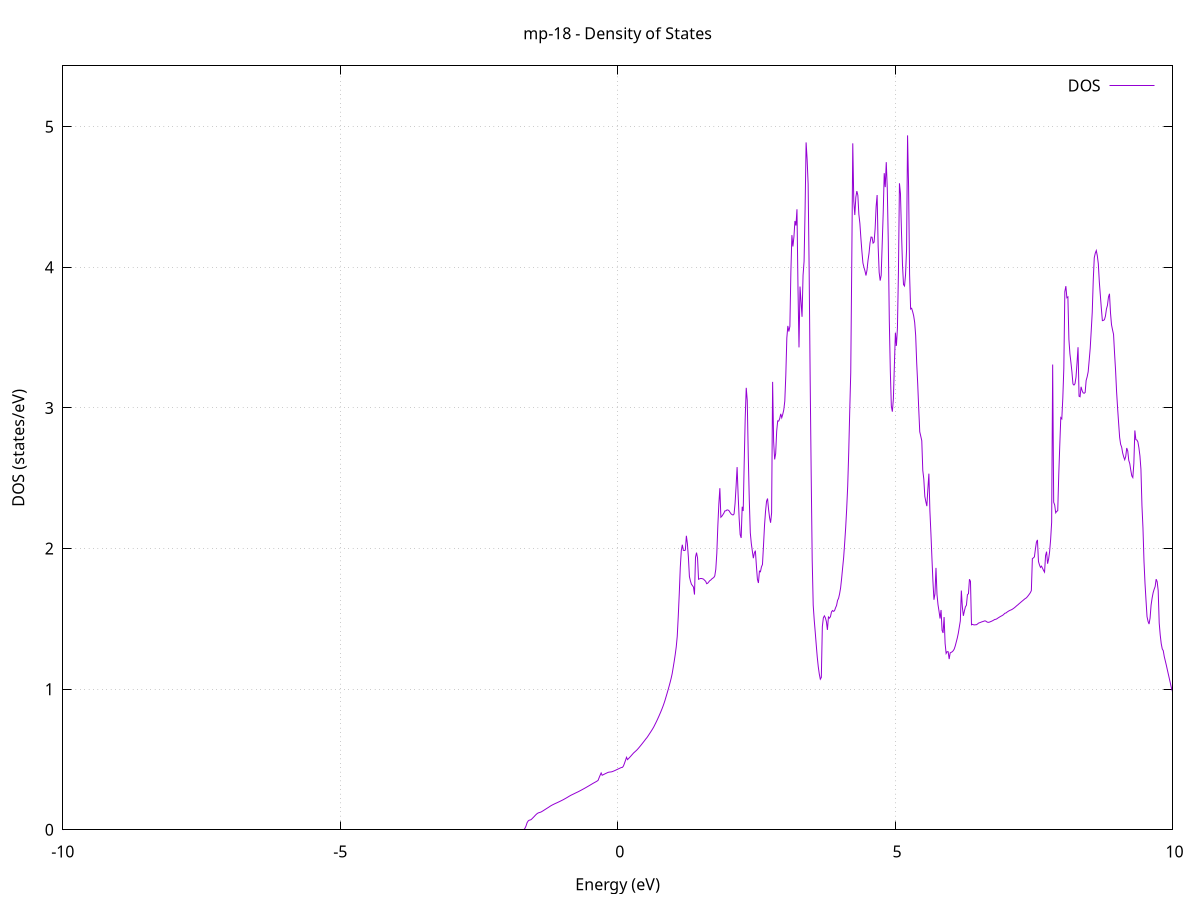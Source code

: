 set title 'mp-18 - Density of States'
set xlabel 'Energy (eV)'
set ylabel 'DOS (states/eV)'
set grid
set xrange [-10:10]
set yrange [0:5.433]
set xzeroaxis lt -1
set terminal png size 800,600
set output 'mp-18_dos_gnuplot.png'
plot '-' using 1:2 with lines title 'DOS'
-21.400600 0.000000
-21.382300 0.000000
-21.364000 0.000000
-21.345700 0.000000
-21.327400 0.000000
-21.309100 0.000000
-21.290800 0.000000
-21.272600 0.000000
-21.254300 0.000000
-21.236000 0.000000
-21.217700 0.000000
-21.199400 0.000000
-21.181100 0.000000
-21.162800 0.000000
-21.144600 0.000000
-21.126300 0.000000
-21.108000 0.000000
-21.089700 0.000000
-21.071400 0.000000
-21.053100 0.000000
-21.034800 0.000000
-21.016500 0.000000
-20.998300 0.000000
-20.980000 0.000000
-20.961700 0.000000
-20.943400 0.000000
-20.925100 0.000000
-20.906800 0.000000
-20.888500 0.000000
-20.870200 0.000000
-20.852000 0.000000
-20.833700 0.000000
-20.815400 0.000000
-20.797100 0.000000
-20.778800 0.000000
-20.760500 0.000000
-20.742200 0.000000
-20.724000 0.000000
-20.705700 0.000000
-20.687400 0.000000
-20.669100 0.000000
-20.650800 0.000000
-20.632500 0.000000
-20.614200 0.000000
-20.595900 0.000000
-20.577700 0.000000
-20.559400 0.000000
-20.541100 0.000000
-20.522800 0.000000
-20.504500 0.000000
-20.486200 0.000000
-20.467900 0.000000
-20.449600 0.000000
-20.431400 0.000000
-20.413100 0.000000
-20.394800 0.000000
-20.376500 0.000000
-20.358200 0.000000
-20.339900 0.000000
-20.321600 0.000000
-20.303400 0.000000
-20.285100 0.000000
-20.266800 0.000000
-20.248500 0.000000
-20.230200 0.000000
-20.211900 0.000000
-20.193600 0.000000
-20.175300 0.000000
-20.157100 0.000000
-20.138800 0.000000
-20.120500 0.000000
-20.102200 0.000000
-20.083900 0.000000
-20.065600 0.000000
-20.047300 0.000000
-20.029000 0.000000
-20.010800 0.000000
-19.992500 0.000000
-19.974200 0.000000
-19.955900 0.000000
-19.937600 0.000000
-19.919300 0.000000
-19.901000 0.000000
-19.882700 0.000000
-19.864500 0.000000
-19.846200 0.000000
-19.827900 0.000000
-19.809600 0.000000
-19.791300 0.000000
-19.773000 0.000000
-19.754700 0.000000
-19.736500 0.013600
-19.718200 0.668800
-19.699900 0.969500
-19.681600 1.347100
-19.663300 5.884600
-19.645000 9.256400
-19.626700 12.513700
-19.608400 17.926100
-19.590200 26.339700
-19.571900 22.836500
-19.553600 16.745500
-19.535300 14.805300
-19.517000 10.450200
-19.498700 9.012500
-19.480400 10.421300
-19.462100 15.403300
-19.443900 8.869200
-19.425600 8.368600
-19.407300 11.361000
-19.389000 14.748500
-19.370700 12.034300
-19.352400 11.721800
-19.334100 13.117800
-19.315900 14.738500
-19.297600 17.560700
-19.279300 21.876300
-19.261000 20.972300
-19.242700 22.086800
-19.224400 22.416400
-19.206100 22.936100
-19.187800 22.857200
-19.169600 27.953900
-19.151300 31.736900
-19.133000 31.813800
-19.114700 38.283200
-19.096400 37.933100
-19.078100 23.955500
-19.059800 16.978800
-19.041500 12.010200
-19.023300 6.216600
-19.005000 2.764500
-18.986700 1.645500
-18.968400 0.000000
-18.950100 0.000000
-18.931800 0.000000
-18.913500 0.000000
-18.895300 0.000000
-18.877000 0.000000
-18.858700 0.000000
-18.840400 0.000000
-18.822100 0.000000
-18.803800 0.000000
-18.785500 0.000000
-18.767200 0.000000
-18.749000 0.000000
-18.730700 0.000000
-18.712400 0.000000
-18.694100 0.000000
-18.675800 0.000000
-18.657500 0.000000
-18.639200 0.000000
-18.620900 0.000000
-18.602700 0.000000
-18.584400 0.000000
-18.566100 0.000000
-18.547800 0.000000
-18.529500 0.000000
-18.511200 0.000000
-18.492900 0.000000
-18.474700 0.000000
-18.456400 0.000000
-18.438100 0.000000
-18.419800 0.000000
-18.401500 0.000000
-18.383200 0.000000
-18.364900 0.000000
-18.346600 0.000000
-18.328400 0.000000
-18.310100 0.000000
-18.291800 0.000000
-18.273500 0.000000
-18.255200 0.000000
-18.236900 0.000000
-18.218600 0.000000
-18.200300 0.000000
-18.182100 0.000000
-18.163800 0.000000
-18.145500 0.000000
-18.127200 0.000000
-18.108900 0.000000
-18.090600 0.000000
-18.072300 0.000000
-18.054100 0.000000
-18.035800 0.000000
-18.017500 0.000000
-17.999200 0.000000
-17.980900 0.000000
-17.962600 0.000000
-17.944300 0.000000
-17.926000 0.000000
-17.907800 0.000000
-17.889500 0.000000
-17.871200 0.000000
-17.852900 0.000000
-17.834600 0.000000
-17.816300 0.000000
-17.798000 0.000000
-17.779700 0.000000
-17.761500 0.000000
-17.743200 0.000000
-17.724900 0.000000
-17.706600 0.000000
-17.688300 0.000000
-17.670000 0.000000
-17.651700 0.000000
-17.633500 0.000000
-17.615200 0.000000
-17.596900 0.000000
-17.578600 0.000000
-17.560300 0.000000
-17.542000 0.000000
-17.523700 0.000000
-17.505400 0.000000
-17.487200 0.000000
-17.468900 0.000000
-17.450600 0.000000
-17.432300 0.000000
-17.414000 0.000000
-17.395700 0.000000
-17.377400 0.000000
-17.359100 0.000000
-17.340900 0.000000
-17.322600 0.000000
-17.304300 0.000000
-17.286000 0.000000
-17.267700 0.000000
-17.249400 0.000000
-17.231100 0.000000
-17.212900 0.000000
-17.194600 0.000000
-17.176300 0.000000
-17.158000 0.000000
-17.139700 0.000000
-17.121400 0.000000
-17.103100 0.000000
-17.084800 0.000000
-17.066600 0.000000
-17.048300 0.000000
-17.030000 0.000000
-17.011700 0.000000
-16.993400 0.000000
-16.975100 0.000000
-16.956800 0.000000
-16.938500 0.000000
-16.920300 0.000000
-16.902000 0.000000
-16.883700 0.000000
-16.865400 0.000000
-16.847100 0.000000
-16.828800 0.000000
-16.810500 0.000000
-16.792300 0.000000
-16.774000 0.000000
-16.755700 0.000000
-16.737400 0.000000
-16.719100 0.000000
-16.700800 0.000000
-16.682500 0.000000
-16.664200 0.000000
-16.646000 0.000000
-16.627700 0.000000
-16.609400 0.000000
-16.591100 0.000000
-16.572800 0.000000
-16.554500 0.000000
-16.536200 0.000000
-16.517900 0.000000
-16.499700 0.000000
-16.481400 0.000000
-16.463100 0.000000
-16.444800 0.000000
-16.426500 0.000000
-16.408200 0.000000
-16.389900 0.000000
-16.371700 0.000000
-16.353400 0.000000
-16.335100 0.000000
-16.316800 0.000000
-16.298500 0.000000
-16.280200 0.000000
-16.261900 0.000000
-16.243600 0.000000
-16.225400 0.000000
-16.207100 0.000000
-16.188800 0.000000
-16.170500 0.000000
-16.152200 0.000000
-16.133900 0.000000
-16.115600 0.000000
-16.097300 0.000000
-16.079100 0.000000
-16.060800 0.000000
-16.042500 0.000000
-16.024200 0.000000
-16.005900 0.000000
-15.987600 0.000000
-15.969300 0.000000
-15.951100 0.000000
-15.932800 0.000000
-15.914500 0.000000
-15.896200 0.000000
-15.877900 0.000000
-15.859600 0.000000
-15.841300 0.000000
-15.823000 0.000000
-15.804800 0.000000
-15.786500 0.000000
-15.768200 0.000000
-15.749900 0.000000
-15.731600 0.000000
-15.713300 0.000000
-15.695000 0.000000
-15.676700 0.000000
-15.658500 0.000000
-15.640200 0.000000
-15.621900 0.000000
-15.603600 0.000000
-15.585300 0.000000
-15.567000 0.000000
-15.548700 0.000000
-15.530500 0.000000
-15.512200 0.000000
-15.493900 0.000000
-15.475600 0.000000
-15.457300 0.000000
-15.439000 0.000000
-15.420700 0.000000
-15.402400 0.000000
-15.384200 0.000000
-15.365900 0.000000
-15.347600 0.000000
-15.329300 0.000000
-15.311000 0.000000
-15.292700 0.000000
-15.274400 0.000000
-15.256100 0.000000
-15.237900 0.000000
-15.219600 0.000000
-15.201300 0.000000
-15.183000 0.000000
-15.164700 0.000000
-15.146400 0.000000
-15.128100 0.000000
-15.109900 0.000000
-15.091600 0.000000
-15.073300 0.000000
-15.055000 0.000000
-15.036700 0.000000
-15.018400 0.000000
-15.000100 0.000000
-14.981800 0.000000
-14.963600 0.000000
-14.945300 0.000000
-14.927000 0.000000
-14.908700 0.000000
-14.890400 0.000000
-14.872100 0.000000
-14.853800 0.000000
-14.835500 0.000000
-14.817300 0.000000
-14.799000 0.000000
-14.780700 0.000000
-14.762400 0.000000
-14.744100 0.000000
-14.725800 0.000000
-14.707500 0.000000
-14.689300 0.000000
-14.671000 0.000000
-14.652700 0.000000
-14.634400 0.000000
-14.616100 0.000000
-14.597800 0.000000
-14.579500 0.000000
-14.561200 0.000000
-14.543000 0.000000
-14.524700 0.000000
-14.506400 0.000000
-14.488100 0.000000
-14.469800 0.000000
-14.451500 0.000000
-14.433200 0.000000
-14.414900 0.000000
-14.396700 0.000000
-14.378400 0.000000
-14.360100 0.000000
-14.341800 0.000000
-14.323500 0.000000
-14.305200 0.000000
-14.286900 0.000000
-14.268700 0.000000
-14.250400 0.000000
-14.232100 0.000000
-14.213800 0.000000
-14.195500 0.000000
-14.177200 0.000000
-14.158900 0.000000
-14.140600 0.000000
-14.122400 0.000000
-14.104100 0.000000
-14.085800 0.000000
-14.067500 0.000000
-14.049200 0.000000
-14.030900 0.000000
-14.012600 0.000000
-13.994300 0.000000
-13.976100 0.000000
-13.957800 0.000000
-13.939500 0.000000
-13.921200 0.000000
-13.902900 0.000000
-13.884600 0.000000
-13.866300 0.000000
-13.848100 0.000000
-13.829800 0.000000
-13.811500 0.000000
-13.793200 0.000000
-13.774900 0.000000
-13.756600 0.000000
-13.738300 0.000000
-13.720000 0.000000
-13.701800 0.000000
-13.683500 0.000000
-13.665200 0.000000
-13.646900 0.000000
-13.628600 0.000000
-13.610300 0.000000
-13.592000 0.000000
-13.573700 0.000000
-13.555500 0.000000
-13.537200 0.000000
-13.518900 0.000000
-13.500600 0.000000
-13.482300 0.000000
-13.464000 0.000000
-13.445700 0.000000
-13.427500 0.000000
-13.409200 0.000000
-13.390900 0.000000
-13.372600 0.000000
-13.354300 0.000000
-13.336000 0.000000
-13.317700 0.000000
-13.299400 0.000000
-13.281200 0.000000
-13.262900 0.000000
-13.244600 0.000000
-13.226300 0.000000
-13.208000 0.000000
-13.189700 0.000000
-13.171400 0.000000
-13.153100 0.000000
-13.134900 0.000000
-13.116600 0.000000
-13.098300 0.000000
-13.080000 0.000000
-13.061700 0.000000
-13.043400 0.000000
-13.025100 0.000000
-13.006900 0.000000
-12.988600 0.000000
-12.970300 0.000000
-12.952000 0.000000
-12.933700 0.000000
-12.915400 0.000000
-12.897100 0.000000
-12.878800 0.000000
-12.860600 0.000000
-12.842300 0.000000
-12.824000 0.000000
-12.805700 0.000000
-12.787400 0.000000
-12.769100 0.000000
-12.750800 0.000000
-12.732500 0.000000
-12.714300 0.000000
-12.696000 0.000000
-12.677700 0.000000
-12.659400 0.000000
-12.641100 0.000000
-12.622800 0.000000
-12.604500 0.000000
-12.586300 0.000000
-12.568000 0.000000
-12.549700 0.000000
-12.531400 0.000000
-12.513100 0.000000
-12.494800 0.000000
-12.476500 0.000000
-12.458200 0.000000
-12.440000 0.000000
-12.421700 0.000000
-12.403400 0.000000
-12.385100 0.000000
-12.366800 0.000000
-12.348500 0.000000
-12.330200 0.000000
-12.311900 0.000000
-12.293700 0.000000
-12.275400 0.000000
-12.257100 0.000000
-12.238800 0.000000
-12.220500 0.000000
-12.202200 0.000000
-12.183900 0.000000
-12.165700 0.000000
-12.147400 0.000000
-12.129100 0.000000
-12.110800 0.000000
-12.092500 0.000000
-12.074200 0.000000
-12.055900 0.000000
-12.037600 0.000000
-12.019400 0.000000
-12.001100 0.000000
-11.982800 0.000000
-11.964500 0.000000
-11.946200 0.000000
-11.927900 0.000000
-11.909600 0.000000
-11.891300 0.000000
-11.873100 0.000000
-11.854800 0.000000
-11.836500 0.000000
-11.818200 0.000000
-11.799900 0.000000
-11.781600 0.000000
-11.763300 0.000000
-11.745100 0.000000
-11.726800 0.000000
-11.708500 0.000000
-11.690200 0.000000
-11.671900 0.000000
-11.653600 0.000000
-11.635300 0.000000
-11.617000 0.000000
-11.598800 0.000000
-11.580500 0.000000
-11.562200 0.000000
-11.543900 0.000000
-11.525600 0.000000
-11.507300 0.000000
-11.489000 0.000000
-11.470700 0.000000
-11.452500 0.000000
-11.434200 0.000000
-11.415900 0.000000
-11.397600 0.000000
-11.379300 0.000000
-11.361000 0.000000
-11.342700 0.000000
-11.324500 0.000000
-11.306200 0.000000
-11.287900 0.000000
-11.269600 0.000000
-11.251300 0.000000
-11.233000 0.000000
-11.214700 0.000000
-11.196400 0.000000
-11.178200 0.000000
-11.159900 0.000000
-11.141600 0.000000
-11.123300 0.000000
-11.105000 0.000000
-11.086700 0.000000
-11.068400 0.000000
-11.050100 0.000000
-11.031900 0.000000
-11.013600 0.000000
-10.995300 0.000000
-10.977000 0.000000
-10.958700 0.000000
-10.940400 0.000000
-10.922100 0.000000
-10.903900 0.000000
-10.885600 0.000000
-10.867300 0.000000
-10.849000 0.000000
-10.830700 0.000000
-10.812400 0.000000
-10.794100 0.000000
-10.775800 0.000000
-10.757600 0.000000
-10.739300 0.000000
-10.721000 0.000000
-10.702700 0.000000
-10.684400 0.000000
-10.666100 0.000000
-10.647800 0.000000
-10.629500 0.000000
-10.611300 0.000000
-10.593000 0.000000
-10.574700 0.000000
-10.556400 0.000000
-10.538100 0.000000
-10.519800 0.000000
-10.501500 0.000000
-10.483300 0.000000
-10.465000 0.000000
-10.446700 0.000000
-10.428400 0.000000
-10.410100 0.000000
-10.391800 0.000000
-10.373500 0.000000
-10.355200 0.000000
-10.337000 0.000000
-10.318700 0.000000
-10.300400 0.000000
-10.282100 0.000000
-10.263800 0.000000
-10.245500 0.000000
-10.227200 0.000000
-10.208900 0.000000
-10.190700 0.000000
-10.172400 0.000000
-10.154100 0.000000
-10.135800 0.000000
-10.117500 0.000000
-10.099200 0.000000
-10.080900 0.000000
-10.062700 0.000000
-10.044400 0.000000
-10.026100 0.000000
-10.007800 0.000000
-9.989500 0.000000
-9.971200 0.000000
-9.952900 0.000000
-9.934600 0.000000
-9.916400 0.000000
-9.898100 0.000000
-9.879800 0.000000
-9.861500 0.000000
-9.843200 0.000000
-9.824900 0.000000
-9.806600 0.000000
-9.788300 0.000000
-9.770100 0.000000
-9.751800 0.000000
-9.733500 0.000000
-9.715200 0.000000
-9.696900 0.000000
-9.678600 0.000000
-9.660300 0.000000
-9.642100 0.000000
-9.623800 0.000000
-9.605500 0.000000
-9.587200 0.000000
-9.568900 0.000000
-9.550600 0.000000
-9.532300 0.000000
-9.514000 0.000000
-9.495800 0.000000
-9.477500 0.000000
-9.459200 0.000000
-9.440900 0.000000
-9.422600 0.000000
-9.404300 0.000000
-9.386000 0.000000
-9.367700 0.000000
-9.349500 0.000000
-9.331200 0.000000
-9.312900 0.000000
-9.294600 0.000000
-9.276300 0.000000
-9.258000 0.000000
-9.239700 0.000000
-9.221500 0.000000
-9.203200 0.000000
-9.184900 0.000000
-9.166600 0.000000
-9.148300 0.000000
-9.130000 0.000000
-9.111700 0.000000
-9.093400 0.000000
-9.075200 0.000000
-9.056900 0.000000
-9.038600 0.000000
-9.020300 0.000000
-9.002000 0.000000
-8.983700 0.000000
-8.965400 0.000000
-8.947100 0.000000
-8.928900 0.000000
-8.910600 0.000000
-8.892300 0.000000
-8.874000 0.000000
-8.855700 0.000000
-8.837400 0.000000
-8.819100 0.000000
-8.800900 0.000000
-8.782600 0.000000
-8.764300 0.000000
-8.746000 0.000000
-8.727700 0.000000
-8.709400 0.000000
-8.691100 0.000000
-8.672800 0.000000
-8.654600 0.000000
-8.636300 0.000000
-8.618000 0.000000
-8.599700 0.000000
-8.581400 0.000000
-8.563100 0.000000
-8.544800 0.000000
-8.526500 0.000000
-8.508300 0.000000
-8.490000 0.000000
-8.471700 0.000000
-8.453400 0.000000
-8.435100 0.000000
-8.416800 0.000000
-8.398500 0.000000
-8.380300 0.000000
-8.362000 0.000000
-8.343700 0.000000
-8.325400 0.000000
-8.307100 0.000000
-8.288800 0.000000
-8.270500 0.000000
-8.252200 0.000000
-8.234000 0.000000
-8.215700 0.000000
-8.197400 0.000000
-8.179100 0.000000
-8.160800 0.000000
-8.142500 0.000000
-8.124200 0.000000
-8.105900 0.000000
-8.087700 0.000000
-8.069400 0.000000
-8.051100 0.000000
-8.032800 0.000000
-8.014500 0.000000
-7.996200 0.000000
-7.977900 0.000000
-7.959700 0.000000
-7.941400 0.000000
-7.923100 0.000000
-7.904800 0.000000
-7.886500 0.000000
-7.868200 0.000000
-7.849900 0.000000
-7.831600 0.000000
-7.813400 0.000000
-7.795100 0.000000
-7.776800 0.000000
-7.758500 0.000000
-7.740200 0.000000
-7.721900 0.000000
-7.703600 0.000000
-7.685300 0.000000
-7.667100 0.000000
-7.648800 0.000000
-7.630500 0.000000
-7.612200 0.000000
-7.593900 0.000000
-7.575600 0.000000
-7.557300 0.000000
-7.539100 0.000000
-7.520800 0.000000
-7.502500 0.000000
-7.484200 0.000000
-7.465900 0.000000
-7.447600 0.000000
-7.429300 0.000000
-7.411000 0.000000
-7.392800 0.000000
-7.374500 0.000000
-7.356200 0.000000
-7.337900 0.000000
-7.319600 0.000000
-7.301300 0.000000
-7.283000 0.000000
-7.264700 0.000000
-7.246500 0.000000
-7.228200 0.000000
-7.209900 0.000000
-7.191600 0.000000
-7.173300 0.000000
-7.155000 0.000000
-7.136700 0.000000
-7.118500 0.000000
-7.100200 0.000000
-7.081900 0.000000
-7.063600 0.000000
-7.045300 0.000000
-7.027000 0.000000
-7.008700 0.000000
-6.990400 0.000000
-6.972200 0.000000
-6.953900 0.000000
-6.935600 0.000000
-6.917300 0.000000
-6.899000 0.000000
-6.880700 0.000000
-6.862400 0.000000
-6.844100 0.000000
-6.825900 0.000000
-6.807600 0.000000
-6.789300 0.000000
-6.771000 0.000000
-6.752700 0.000000
-6.734400 0.000000
-6.716100 0.000000
-6.697900 0.000000
-6.679600 0.000000
-6.661300 0.000000
-6.643000 0.000000
-6.624700 0.000000
-6.606400 0.000000
-6.588100 0.000000
-6.569800 0.000000
-6.551600 0.000000
-6.533300 0.000000
-6.515000 0.000000
-6.496700 0.000000
-6.478400 0.000000
-6.460100 0.000000
-6.441800 0.000000
-6.423500 0.000000
-6.405300 0.000000
-6.387000 0.000000
-6.368700 0.000000
-6.350400 0.000000
-6.332100 0.000000
-6.313800 0.000000
-6.295500 0.000000
-6.277300 0.000000
-6.259000 0.000000
-6.240700 0.000000
-6.222400 0.000000
-6.204100 0.000000
-6.185800 0.000000
-6.167500 0.000000
-6.149200 0.000000
-6.131000 0.000000
-6.112700 0.000000
-6.094400 0.000000
-6.076100 0.000000
-6.057800 0.000000
-6.039500 0.000000
-6.021200 0.000000
-6.002900 0.000000
-5.984700 0.000000
-5.966400 0.000000
-5.948100 0.000000
-5.929800 0.000000
-5.911500 0.000000
-5.893200 0.000000
-5.874900 0.000000
-5.856700 0.000000
-5.838400 0.000000
-5.820100 0.000000
-5.801800 0.000000
-5.783500 0.000000
-5.765200 0.000000
-5.746900 0.000000
-5.728600 0.000000
-5.710400 0.000000
-5.692100 0.000000
-5.673800 0.000000
-5.655500 0.000000
-5.637200 0.000000
-5.618900 0.000000
-5.600600 0.000000
-5.582300 0.000000
-5.564100 0.000000
-5.545800 0.000000
-5.527500 0.000000
-5.509200 0.000000
-5.490900 0.000000
-5.472600 0.000000
-5.454300 0.000000
-5.436100 0.000000
-5.417800 0.000000
-5.399500 0.000000
-5.381200 0.000000
-5.362900 0.000000
-5.344600 0.000000
-5.326300 0.000000
-5.308000 0.000000
-5.289800 0.000000
-5.271500 0.000000
-5.253200 0.000000
-5.234900 0.000000
-5.216600 0.000000
-5.198300 0.000000
-5.180000 0.000000
-5.161700 0.000000
-5.143500 0.000000
-5.125200 0.000000
-5.106900 0.000000
-5.088600 0.000000
-5.070300 0.000000
-5.052000 0.000000
-5.033700 0.000000
-5.015500 0.000000
-4.997200 0.000000
-4.978900 0.000000
-4.960600 0.000000
-4.942300 0.000000
-4.924000 0.000000
-4.905700 0.000000
-4.887400 0.000000
-4.869200 0.000000
-4.850900 0.000000
-4.832600 0.000000
-4.814300 0.000000
-4.796000 0.000000
-4.777700 0.000000
-4.759400 0.000000
-4.741100 0.000000
-4.722900 0.000000
-4.704600 0.000000
-4.686300 0.000000
-4.668000 0.000000
-4.649700 0.000000
-4.631400 0.000000
-4.613100 0.000000
-4.594900 0.000000
-4.576600 0.000000
-4.558300 0.000000
-4.540000 0.000000
-4.521700 0.000000
-4.503400 0.000000
-4.485100 0.000000
-4.466800 0.000000
-4.448600 0.000000
-4.430300 0.000000
-4.412000 0.000000
-4.393700 0.000000
-4.375400 0.000000
-4.357100 0.000000
-4.338800 0.000000
-4.320500 0.000000
-4.302300 0.000000
-4.284000 0.000000
-4.265700 0.000000
-4.247400 0.000000
-4.229100 0.000000
-4.210800 0.000000
-4.192500 0.000000
-4.174300 0.000000
-4.156000 0.000000
-4.137700 0.000000
-4.119400 0.000000
-4.101100 0.000000
-4.082800 0.000000
-4.064500 0.000000
-4.046200 0.000000
-4.028000 0.000000
-4.009700 0.000000
-3.991400 0.000000
-3.973100 0.000000
-3.954800 0.000000
-3.936500 0.000000
-3.918200 0.000000
-3.899900 0.000000
-3.881700 0.000000
-3.863400 0.000000
-3.845100 0.000000
-3.826800 0.000000
-3.808500 0.000000
-3.790200 0.000000
-3.771900 0.000000
-3.753700 0.000000
-3.735400 0.000000
-3.717100 0.000000
-3.698800 0.000000
-3.680500 0.000000
-3.662200 0.000000
-3.643900 0.000000
-3.625600 0.000000
-3.607400 0.000000
-3.589100 0.000000
-3.570800 0.000000
-3.552500 0.000000
-3.534200 0.000000
-3.515900 0.000000
-3.497600 0.000000
-3.479300 0.000000
-3.461100 0.000000
-3.442800 0.000000
-3.424500 0.000000
-3.406200 0.000000
-3.387900 0.000000
-3.369600 0.000000
-3.351300 0.000000
-3.333100 0.000000
-3.314800 0.000000
-3.296500 0.000000
-3.278200 0.000000
-3.259900 0.000000
-3.241600 0.000000
-3.223300 0.000000
-3.205000 0.000000
-3.186800 0.000000
-3.168500 0.000000
-3.150200 0.000000
-3.131900 0.000000
-3.113600 0.000000
-3.095300 0.000000
-3.077000 0.000000
-3.058700 0.000000
-3.040500 0.000000
-3.022200 0.000000
-3.003900 0.000000
-2.985600 0.000000
-2.967300 0.000000
-2.949000 0.000000
-2.930700 0.000000
-2.912500 0.000000
-2.894200 0.000000
-2.875900 0.000000
-2.857600 0.000000
-2.839300 0.000000
-2.821000 0.000000
-2.802700 0.000000
-2.784400 0.000000
-2.766200 0.000000
-2.747900 0.000000
-2.729600 0.000000
-2.711300 0.000000
-2.693000 0.000000
-2.674700 0.000000
-2.656400 0.000000
-2.638100 0.000000
-2.619900 0.000000
-2.601600 0.000000
-2.583300 0.000000
-2.565000 0.000000
-2.546700 0.000000
-2.528400 0.000000
-2.510100 0.000000
-2.491900 0.000000
-2.473600 0.000000
-2.455300 0.000000
-2.437000 0.000000
-2.418700 0.000000
-2.400400 0.000000
-2.382100 0.000000
-2.363800 0.000000
-2.345600 0.000000
-2.327300 0.000000
-2.309000 0.000000
-2.290700 0.000000
-2.272400 0.000000
-2.254100 0.000000
-2.235800 0.000000
-2.217500 0.000000
-2.199300 0.000000
-2.181000 0.000000
-2.162700 0.000000
-2.144400 0.000000
-2.126100 0.000000
-2.107800 0.000000
-2.089500 0.000000
-2.071300 0.000000
-2.053000 0.000000
-2.034700 0.000000
-2.016400 0.000000
-1.998100 0.000000
-1.979800 0.000000
-1.961500 0.000000
-1.943200 0.000000
-1.925000 0.000000
-1.906700 0.000000
-1.888400 0.000000
-1.870100 0.000000
-1.851800 0.000000
-1.833500 0.000000
-1.815200 0.000000
-1.796900 0.000000
-1.778700 0.000000
-1.760400 0.000000
-1.742100 0.000000
-1.723800 0.000000
-1.705500 0.000000
-1.687200 0.002400
-1.668900 0.011600
-1.650700 0.027600
-1.632400 0.050000
-1.614100 0.061900
-1.595800 0.067700
-1.577500 0.069600
-1.559200 0.072300
-1.540900 0.079400
-1.522600 0.086700
-1.504400 0.094200
-1.486100 0.102000
-1.467800 0.109300
-1.449500 0.115500
-1.431200 0.119800
-1.412900 0.122300
-1.394600 0.124300
-1.376300 0.127400
-1.358100 0.131600
-1.339800 0.136100
-1.321500 0.140700
-1.303200 0.145300
-1.284900 0.149900
-1.266600 0.154500
-1.248300 0.159000
-1.230100 0.163800
-1.211800 0.168700
-1.193500 0.172900
-1.175200 0.176800
-1.156900 0.180400
-1.138600 0.184000
-1.120300 0.187500
-1.102000 0.190500
-1.083800 0.193900
-1.065500 0.197300
-1.047200 0.200700
-1.028900 0.204300
-1.010600 0.207900
-0.992300 0.211500
-0.974000 0.215300
-0.955700 0.219400
-0.937500 0.223400
-0.919200 0.227600
-0.900900 0.231900
-0.882600 0.236200
-0.864300 0.240600
-0.846000 0.244600
-0.827700 0.248300
-0.809500 0.251700
-0.791200 0.255200
-0.772900 0.258800
-0.754600 0.262300
-0.736300 0.265800
-0.718000 0.269100
-0.699700 0.272800
-0.681400 0.276600
-0.663200 0.280400
-0.644900 0.284300
-0.626600 0.288200
-0.608300 0.292200
-0.590000 0.296200
-0.571700 0.300300
-0.553400 0.304500
-0.535100 0.308700
-0.516900 0.312900
-0.498600 0.317200
-0.480300 0.321500
-0.462000 0.325800
-0.443700 0.330100
-0.425400 0.334200
-0.407100 0.338100
-0.388900 0.342100
-0.370600 0.346400
-0.352300 0.351600
-0.334000 0.370200
-0.315700 0.387700
-0.297400 0.404000
-0.279100 0.387700
-0.260800 0.391400
-0.242600 0.395000
-0.224300 0.398600
-0.206000 0.402000
-0.187700 0.405400
-0.169400 0.408700
-0.151100 0.410100
-0.132800 0.410900
-0.114500 0.411800
-0.096300 0.413700
-0.078000 0.416600
-0.059700 0.419600
-0.041400 0.422800
-0.023100 0.426300
-0.004800 0.429700
0.013500 0.433100
0.031700 0.436500
0.050000 0.439800
0.068300 0.442900
0.086600 0.444100
0.104900 0.453700
0.123200 0.472900
0.141500 0.493500
0.159800 0.515400
0.178000 0.498800
0.196300 0.506300
0.214600 0.514000
0.232900 0.521900
0.251200 0.530000
0.269500 0.538200
0.287800 0.546400
0.306100 0.552800
0.324300 0.559300
0.342600 0.565800
0.360900 0.573600
0.379200 0.581900
0.397500 0.590600
0.415800 0.599400
0.434100 0.608400
0.452300 0.617500
0.470600 0.626800
0.488900 0.636100
0.507200 0.645800
0.525500 0.654300
0.543800 0.664600
0.562100 0.675600
0.580400 0.686600
0.598600 0.697600
0.616900 0.708900
0.635200 0.720700
0.653500 0.733300
0.671800 0.748000
0.690100 0.762400
0.708400 0.777400
0.726700 0.793000
0.744900 0.809000
0.763200 0.825500
0.781500 0.842600
0.799800 0.860500
0.818100 0.879300
0.836400 0.899700
0.854700 0.921900
0.872900 0.946300
0.891200 0.970900
0.909500 0.995900
0.927800 1.021700
0.946100 1.048700
0.964400 1.077200
0.982700 1.110000
1.001000 1.153500
1.019200 1.197600
1.037500 1.245700
1.055800 1.300000
1.074100 1.375900
1.092400 1.517500
1.110700 1.680600
1.129000 1.865800
1.147300 1.985500
1.165500 2.027000
1.183800 1.987400
1.202100 1.986200
1.220400 1.989100
1.238700 2.091000
1.257000 2.035000
1.275300 1.936100
1.293500 1.800600
1.311800 1.769400
1.330100 1.746000
1.348400 1.736700
1.366700 1.726200
1.385000 1.672900
1.403300 1.938900
1.421600 1.971100
1.439800 1.933600
1.458100 1.781600
1.476400 1.784900
1.494700 1.787100
1.513000 1.786900
1.531300 1.785100
1.549600 1.782100
1.567900 1.773900
1.586100 1.767800
1.604400 1.750300
1.622700 1.753500
1.641000 1.762000
1.659300 1.771300
1.677600 1.775900
1.695900 1.783700
1.714100 1.789300
1.732400 1.794000
1.750700 1.806100
1.769000 1.852700
1.787300 1.966000
1.805600 2.159900
1.823900 2.317500
1.842200 2.429400
1.860400 2.222900
1.878700 2.230300
1.897000 2.241000
1.915300 2.252700
1.933600 2.268200
1.951900 2.268600
1.970200 2.274900
1.988500 2.274100
2.006700 2.269500
2.025000 2.257800
2.043300 2.247100
2.061600 2.241500
2.079900 2.238800
2.098200 2.246200
2.116500 2.321800
2.134700 2.443000
2.153000 2.579300
2.171300 2.383500
2.189600 2.216200
2.207900 2.099300
2.226200 2.075900
2.244500 2.297500
2.262800 2.267200
2.281000 2.610800
2.299300 2.931200
2.317600 3.143200
2.335900 3.053700
2.354200 2.661100
2.372500 2.347300
2.390800 2.112600
2.409100 2.035800
2.427300 1.982300
2.445600 1.931700
2.463900 1.968500
2.482200 1.985100
2.500500 1.877900
2.518800 1.781600
2.537100 1.755300
2.555300 1.839600
2.573600 1.834900
2.591900 1.869800
2.610200 1.886800
2.628500 2.019900
2.646800 2.162000
2.665100 2.263300
2.683400 2.336100
2.701600 2.355800
2.719900 2.279800
2.738200 2.220000
2.756500 2.183700
2.774800 2.253500
2.793100 3.185600
2.811400 2.761100
2.829700 2.634000
2.847900 2.675100
2.866200 2.834300
2.884500 2.908000
2.902800 2.906600
2.921100 2.924600
2.939400 2.958300
2.957700 2.930800
2.975900 2.955400
2.994200 2.986700
3.012500 3.048400
3.030800 3.232000
3.049100 3.497400
3.067400 3.583400
3.085700 3.543800
3.104000 3.580200
3.122200 3.967500
3.140500 4.229500
3.158800 4.148300
3.177100 4.217100
3.195400 4.329900
3.213700 4.297500
3.232000 4.413000
3.250300 3.854800
3.268500 3.431000
3.286800 3.863600
3.305100 3.755300
3.323400 3.648300
3.341700 3.944200
3.360000 4.042600
3.378300 4.413800
3.396500 4.888500
3.414800 4.769400
3.433100 4.593700
3.451400 3.982900
3.469700 3.208600
3.488000 2.533900
3.506300 1.921200
3.524600 1.597800
3.542800 1.492200
3.561100 1.405600
3.579400 1.314600
3.597700 1.227600
3.616000 1.159300
3.634300 1.107500
3.652600 1.071100
3.670900 1.083300
3.689100 1.444700
3.707400 1.507000
3.725700 1.521400
3.744000 1.507600
3.762300 1.480500
3.780600 1.421500
3.798900 1.513100
3.817100 1.505200
3.835400 1.515900
3.853700 1.549000
3.872000 1.559300
3.890300 1.553600
3.908600 1.557900
3.926900 1.578600
3.945200 1.595100
3.963400 1.631300
3.981700 1.646300
4.000000 1.678000
4.018300 1.720400
4.036600 1.786900
4.054900 1.862700
4.073200 1.936400
4.091500 2.038000
4.109700 2.149000
4.128000 2.283200
4.146300 2.444300
4.164600 2.684000
4.182900 2.978200
4.201200 3.251200
4.219500 4.035600
4.237700 4.882100
4.256000 4.470800
4.274300 4.372000
4.292600 4.497900
4.310900 4.542500
4.329200 4.512800
4.347500 4.376900
4.365800 4.312500
4.384000 4.207100
4.402300 4.112700
4.420600 4.031000
4.438900 4.000500
4.457200 3.975500
4.475500 3.942200
4.493800 3.979700
4.512100 4.048700
4.530300 4.099600
4.548600 4.173300
4.566900 4.215800
4.585200 4.214100
4.603500 4.172300
4.621800 4.179700
4.640100 4.271600
4.658300 4.431300
4.676600 4.514500
4.694900 4.152000
4.713200 3.964400
4.731500 3.905800
4.749800 3.943700
4.768100 4.166000
4.786400 4.389200
4.804600 4.669900
4.822900 4.570600
4.841200 4.748100
4.859500 4.561000
4.877800 4.182300
4.896100 3.622900
4.914400 3.261700
4.932700 3.013200
4.950900 2.973700
4.969200 3.063000
4.987500 3.303300
5.005800 3.534400
5.024100 3.441800
5.042400 3.567100
5.060700 3.965700
5.078900 4.598000
5.097200 4.524800
5.115500 4.251900
5.133800 4.016800
5.152100 3.877600
5.170400 3.867600
5.188700 3.946900
5.207000 4.125300
5.225200 4.938700
5.243500 4.576800
5.261800 3.947600
5.280100 3.704000
5.298400 3.709000
5.316700 3.685300
5.335000 3.656200
5.353300 3.608600
5.371500 3.513800
5.389800 3.319800
5.408100 3.170400
5.426400 2.992800
5.444700 2.830700
5.463000 2.799400
5.481300 2.766900
5.499500 2.555800
5.517800 2.494100
5.536100 2.370900
5.554400 2.334100
5.572700 2.301800
5.591000 2.423400
5.609300 2.532800
5.627600 2.269000
5.645800 2.110800
5.664100 1.934800
5.682400 1.767500
5.700700 1.635900
5.719000 1.677900
5.737300 1.862800
5.755600 1.673900
5.773900 1.600300
5.792100 1.554800
5.810400 1.502200
5.828700 1.563100
5.847000 1.418000
5.865300 1.399800
5.883600 1.512900
5.901900 1.325300
5.920100 1.253900
5.938400 1.266700
5.956700 1.266500
5.975000 1.214000
5.993300 1.258100
6.011600 1.261900
6.029900 1.266100
6.048200 1.273700
6.066400 1.285700
6.084700 1.307800
6.103000 1.335700
6.121300 1.363800
6.139600 1.397700
6.157900 1.442300
6.176200 1.486000
6.194500 1.701400
6.212700 1.583400
6.231000 1.521600
6.249300 1.555800
6.267600 1.585400
6.285900 1.597000
6.304200 1.671900
6.322500 1.679200
6.340700 1.781800
6.359000 1.766700
6.377300 1.457800
6.395600 1.461100
6.413900 1.457900
6.432200 1.457100
6.450500 1.458100
6.468800 1.458600
6.487000 1.464200
6.505300 1.470200
6.523600 1.472600
6.541900 1.475200
6.560200 1.478400
6.578500 1.480600
6.596800 1.483000
6.615100 1.485700
6.633300 1.484600
6.651600 1.479000
6.669900 1.475800
6.688200 1.475400
6.706500 1.477800
6.724800 1.480900
6.743100 1.484000
6.761300 1.487600
6.779600 1.491700
6.797900 1.495900
6.816200 1.496900
6.834500 1.500500
6.852800 1.505600
6.871100 1.510200
6.889400 1.514700
6.907600 1.518800
6.925900 1.522500
6.944200 1.526900
6.962500 1.533300
6.980800 1.540400
6.999100 1.541700
7.017400 1.547900
7.035700 1.552800
7.053900 1.557300
7.072200 1.560900
7.090500 1.563700
7.108800 1.567400
7.127100 1.572200
7.145400 1.577400
7.163700 1.583200
7.181900 1.589800
7.200200 1.595900
7.218500 1.601700
7.236800 1.608500
7.255100 1.614400
7.273400 1.620800
7.291700 1.626800
7.310000 1.632700
7.328200 1.638900
7.346500 1.644600
7.364800 1.649000
7.383100 1.656900
7.401400 1.665800
7.419700 1.675600
7.438000 1.686200
7.456300 1.701200
7.474500 1.928100
7.492800 1.933700
7.511100 1.941000
7.529400 1.996700
7.547700 2.045900
7.566000 2.061600
7.584300 1.907800
7.602500 1.883700
7.620800 1.866000
7.639100 1.874900
7.657400 1.860400
7.675700 1.844800
7.694000 1.832500
7.712300 1.949900
7.730600 1.978200
7.748800 1.892300
7.767100 1.925400
7.785400 1.978400
7.803700 2.065400
7.822000 2.187100
7.840300 3.308800
7.858600 2.329900
7.876900 2.309600
7.895100 2.254300
7.913400 2.264800
7.931700 2.269200
7.950000 2.524100
7.968300 2.733100
7.986600 2.931200
8.004900 2.922400
8.023100 3.069500
8.041400 3.281200
8.059700 3.827200
8.078000 3.866500
8.096300 3.783900
8.114600 3.789900
8.132900 3.488200
8.151200 3.385600
8.169400 3.323400
8.187700 3.255300
8.206000 3.170700
8.224300 3.162900
8.242600 3.172300
8.260900 3.219500
8.279200 3.319600
8.297500 3.432100
8.315700 3.083600
8.334000 3.079600
8.352300 3.150500
8.370600 3.124000
8.388900 3.107900
8.407200 3.104400
8.425500 3.110100
8.443700 3.195700
8.462000 3.221600
8.480300 3.257300
8.498600 3.339600
8.516900 3.424000
8.535200 3.549000
8.553500 3.679400
8.571800 3.908500
8.590000 4.067800
8.608300 4.100800
8.626600 4.119600
8.644900 4.083000
8.663200 4.025100
8.681500 3.894400
8.699800 3.800200
8.718100 3.704900
8.736300 3.621000
8.754600 3.622900
8.772900 3.627800
8.791200 3.652800
8.809500 3.703700
8.827800 3.730200
8.846100 3.789400
8.864300 3.812200
8.882600 3.676200
8.900900 3.591600
8.919200 3.555700
8.937500 3.523700
8.955800 3.389000
8.974100 3.266800
8.992400 3.114800
9.010600 2.999100
9.028900 2.893300
9.047200 2.790700
9.065500 2.741300
9.083800 2.721400
9.102100 2.679000
9.120400 2.652400
9.138700 2.632000
9.156900 2.655000
9.175200 2.715300
9.193500 2.694300
9.211800 2.627200
9.230100 2.603800
9.248400 2.557100
9.266700 2.516700
9.284900 2.505100
9.303200 2.603500
9.321500 2.840000
9.339800 2.774700
9.358100 2.772000
9.376400 2.758600
9.394700 2.716800
9.413000 2.659500
9.431200 2.564000
9.449500 2.305500
9.467800 2.146300
9.486100 1.910600
9.504400 1.753500
9.522700 1.631600
9.541000 1.515700
9.559300 1.482100
9.577500 1.463100
9.595800 1.505600
9.614100 1.597700
9.632400 1.647300
9.650700 1.685300
9.669000 1.710300
9.687300 1.729800
9.705500 1.782300
9.723800 1.764400
9.742100 1.701200
9.760400 1.471100
9.778700 1.385700
9.797000 1.323500
9.815300 1.286600
9.833600 1.273600
9.851800 1.231800
9.870100 1.201700
9.888400 1.171200
9.906700 1.138600
9.925000 1.106500
9.943300 1.074700
9.961600 1.042300
9.979900 1.009900
9.998100 0.984600
10.016400 0.963100
10.034700 0.943000
10.053000 0.926100
10.071300 0.908600
10.089600 0.883900
10.107900 0.863200
10.126100 0.848800
10.144400 0.843000
10.162700 0.853700
10.181000 0.871800
10.199300 0.881800
10.217600 0.883700
10.235900 0.879400
10.254200 0.876800
10.272400 0.876800
10.290700 0.879400
10.309000 0.886400
10.327300 0.902300
10.345600 0.910900
10.363900 0.912700
10.382200 0.915100
10.400500 0.918100
10.418700 0.922000
10.437000 0.925100
10.455300 0.927600
10.473600 0.936800
10.491900 0.955200
10.510200 0.998200
10.528500 1.083700
10.546700 1.287700
10.565000 1.536000
10.583300 1.303900
10.601600 1.185800
10.619900 1.058200
10.638200 1.062500
10.656500 1.171000
10.674800 1.382700
10.693000 1.487700
10.711300 1.527200
10.729600 1.380100
10.747900 1.349400
10.766200 1.288600
10.784500 1.228400
10.802800 1.230200
10.821100 1.208100
10.839300 1.165700
10.857600 1.138500
10.875900 1.118400
10.894200 1.102600
10.912500 1.091900
10.930800 1.093700
10.949100 1.098800
10.967300 1.103300
10.985600 1.112300
11.003900 1.138300
11.022200 1.230200
11.040500 1.255700
11.058800 1.244700
11.077100 1.238200
11.095400 1.242100
11.113600 1.284900
11.131900 1.253800
11.150200 1.237500
11.168500 1.255900
11.186800 1.289200
11.205100 1.325300
11.223400 1.366200
11.241700 1.414300
11.259900 1.562500
11.278200 1.558800
11.296500 1.640600
11.314800 1.726200
11.333100 1.827600
11.351400 1.954200
11.369700 2.115200
11.387900 2.241700
11.406200 2.369900
11.424500 2.469100
11.442800 2.586000
11.461100 2.633300
11.479400 2.574900
11.497700 2.916600
11.516000 2.623000
11.534200 2.472300
11.552500 2.363100
11.570800 2.261100
11.589100 2.168600
11.607400 2.184900
11.625700 2.119700
11.644000 2.045400
11.662300 1.975900
11.680500 1.950900
11.698800 1.936100
11.717100 1.922200
11.735400 1.898700
11.753700 1.865500
11.772000 1.837700
11.790300 1.798900
11.808500 1.767900
11.826800 1.723000
11.845100 1.677200
11.863400 1.630600
11.881700 1.572700
11.900000 1.525100
11.918300 1.481300
11.936600 1.441600
11.954800 1.406500
11.973100 1.372100
11.991400 1.337600
12.009700 1.310000
12.028000 1.295200
12.046300 1.266900
12.064600 1.237100
12.082900 1.216700
12.101100 1.198000
12.119400 1.159400
12.137700 1.132500
12.156000 1.106000
12.174300 1.089800
12.192600 1.074900
12.210900 1.060900
12.229100 1.048100
12.247400 1.036200
12.265700 1.024400
12.284000 1.011900
12.302300 0.997200
12.320600 0.988400
12.338900 0.981200
12.357200 0.974200
12.375400 0.967500
12.393700 0.965600
12.412000 0.967200
12.430300 0.965400
12.448600 0.955900
12.466900 0.936600
12.485200 0.925800
12.503500 0.916500
12.521700 0.908800
12.540000 0.903100
12.558300 0.898500
12.576600 0.897500
12.594900 0.894300
12.613200 0.891800
12.631500 0.889900
12.649700 0.888400
12.668000 0.888000
12.686300 0.888700
12.704600 0.890000
12.722900 0.893300
12.741200 0.896300
12.759500 0.902300
12.777800 0.917800
12.796000 0.942300
12.814300 0.969800
12.832600 1.003400
12.850900 1.044900
12.869200 1.058400
12.887500 1.068900
12.905800 1.079500
12.924100 1.091500
12.942300 1.102400
12.960600 1.118700
12.978900 1.134200
12.997200 1.194200
13.015500 1.236300
13.033800 1.271400
13.052100 1.148400
13.070300 1.023800
13.088600 1.008500
13.106900 1.073200
13.125200 1.157400
13.143500 1.278800
13.161800 1.464000
13.180100 3.042200
13.198400 9.967400
13.216600 4.599500
13.234900 2.344900
13.253200 1.546000
13.271500 1.022000
13.289800 0.701400
13.308100 0.469100
13.326400 0.296300
13.344700 0.216400
13.362900 0.150600
13.381200 0.096500
13.399500 0.058600
13.417800 0.039900
13.436100 0.024100
13.454400 0.011300
13.472700 0.002900
13.490900 0.000800
13.509200 0.000000
13.527500 0.000000
13.545800 0.000000
13.564100 0.000000
13.582400 0.000000
13.600700 0.000000
13.619000 0.000000
13.637200 0.000000
13.655500 0.000000
13.673800 0.000000
13.692100 0.000000
13.710400 0.000000
13.728700 0.000000
13.747000 0.000000
13.765300 0.000000
13.783500 0.000000
13.801800 0.000000
13.820100 0.000000
13.838400 0.000000
13.856700 0.000000
13.875000 0.000000
13.893300 0.000000
13.911500 0.000000
13.929800 0.000000
13.948100 0.000000
13.966400 0.000000
13.984700 0.000000
14.003000 0.000000
14.021300 0.000000
14.039600 0.000000
14.057800 0.000000
14.076100 0.000000
14.094400 0.000000
14.112700 0.000000
14.131000 0.000000
14.149300 0.000000
14.167600 0.000000
14.185900 0.000000
14.204100 0.000000
14.222400 0.000000
14.240700 0.000000
14.259000 0.000000
14.277300 0.000000
14.295600 0.000000
14.313900 0.000000
14.332100 0.000000
14.350400 0.000000
14.368700 0.000000
14.387000 0.000000
14.405300 0.000000
14.423600 0.000000
14.441900 0.000000
14.460200 0.000000
14.478400 0.000000
14.496700 0.000000
14.515000 0.000000
14.533300 0.000000
14.551600 0.000000
14.569900 0.000000
14.588200 0.000000
14.606500 0.000000
14.624700 0.000000
14.643000 0.000000
14.661300 0.000000
14.679600 0.000000
14.697900 0.000000
14.716200 0.000000
14.734500 0.000000
14.752700 0.000000
14.771000 0.000000
14.789300 0.000000
14.807600 0.000000
14.825900 0.000000
14.844200 0.000000
14.862500 0.000000
14.880800 0.000000
14.899000 0.000000
14.917300 0.000000
14.935600 0.000000
14.953900 0.000000
14.972200 0.000000
14.990500 0.000000
15.008800 0.000000
15.027100 0.000000
15.045300 0.000000
15.063600 0.000000
15.081900 0.000000
15.100200 0.000000
15.118500 0.000000
15.136800 0.000000
15.155100 0.000000
15.173300 0.000000
e
